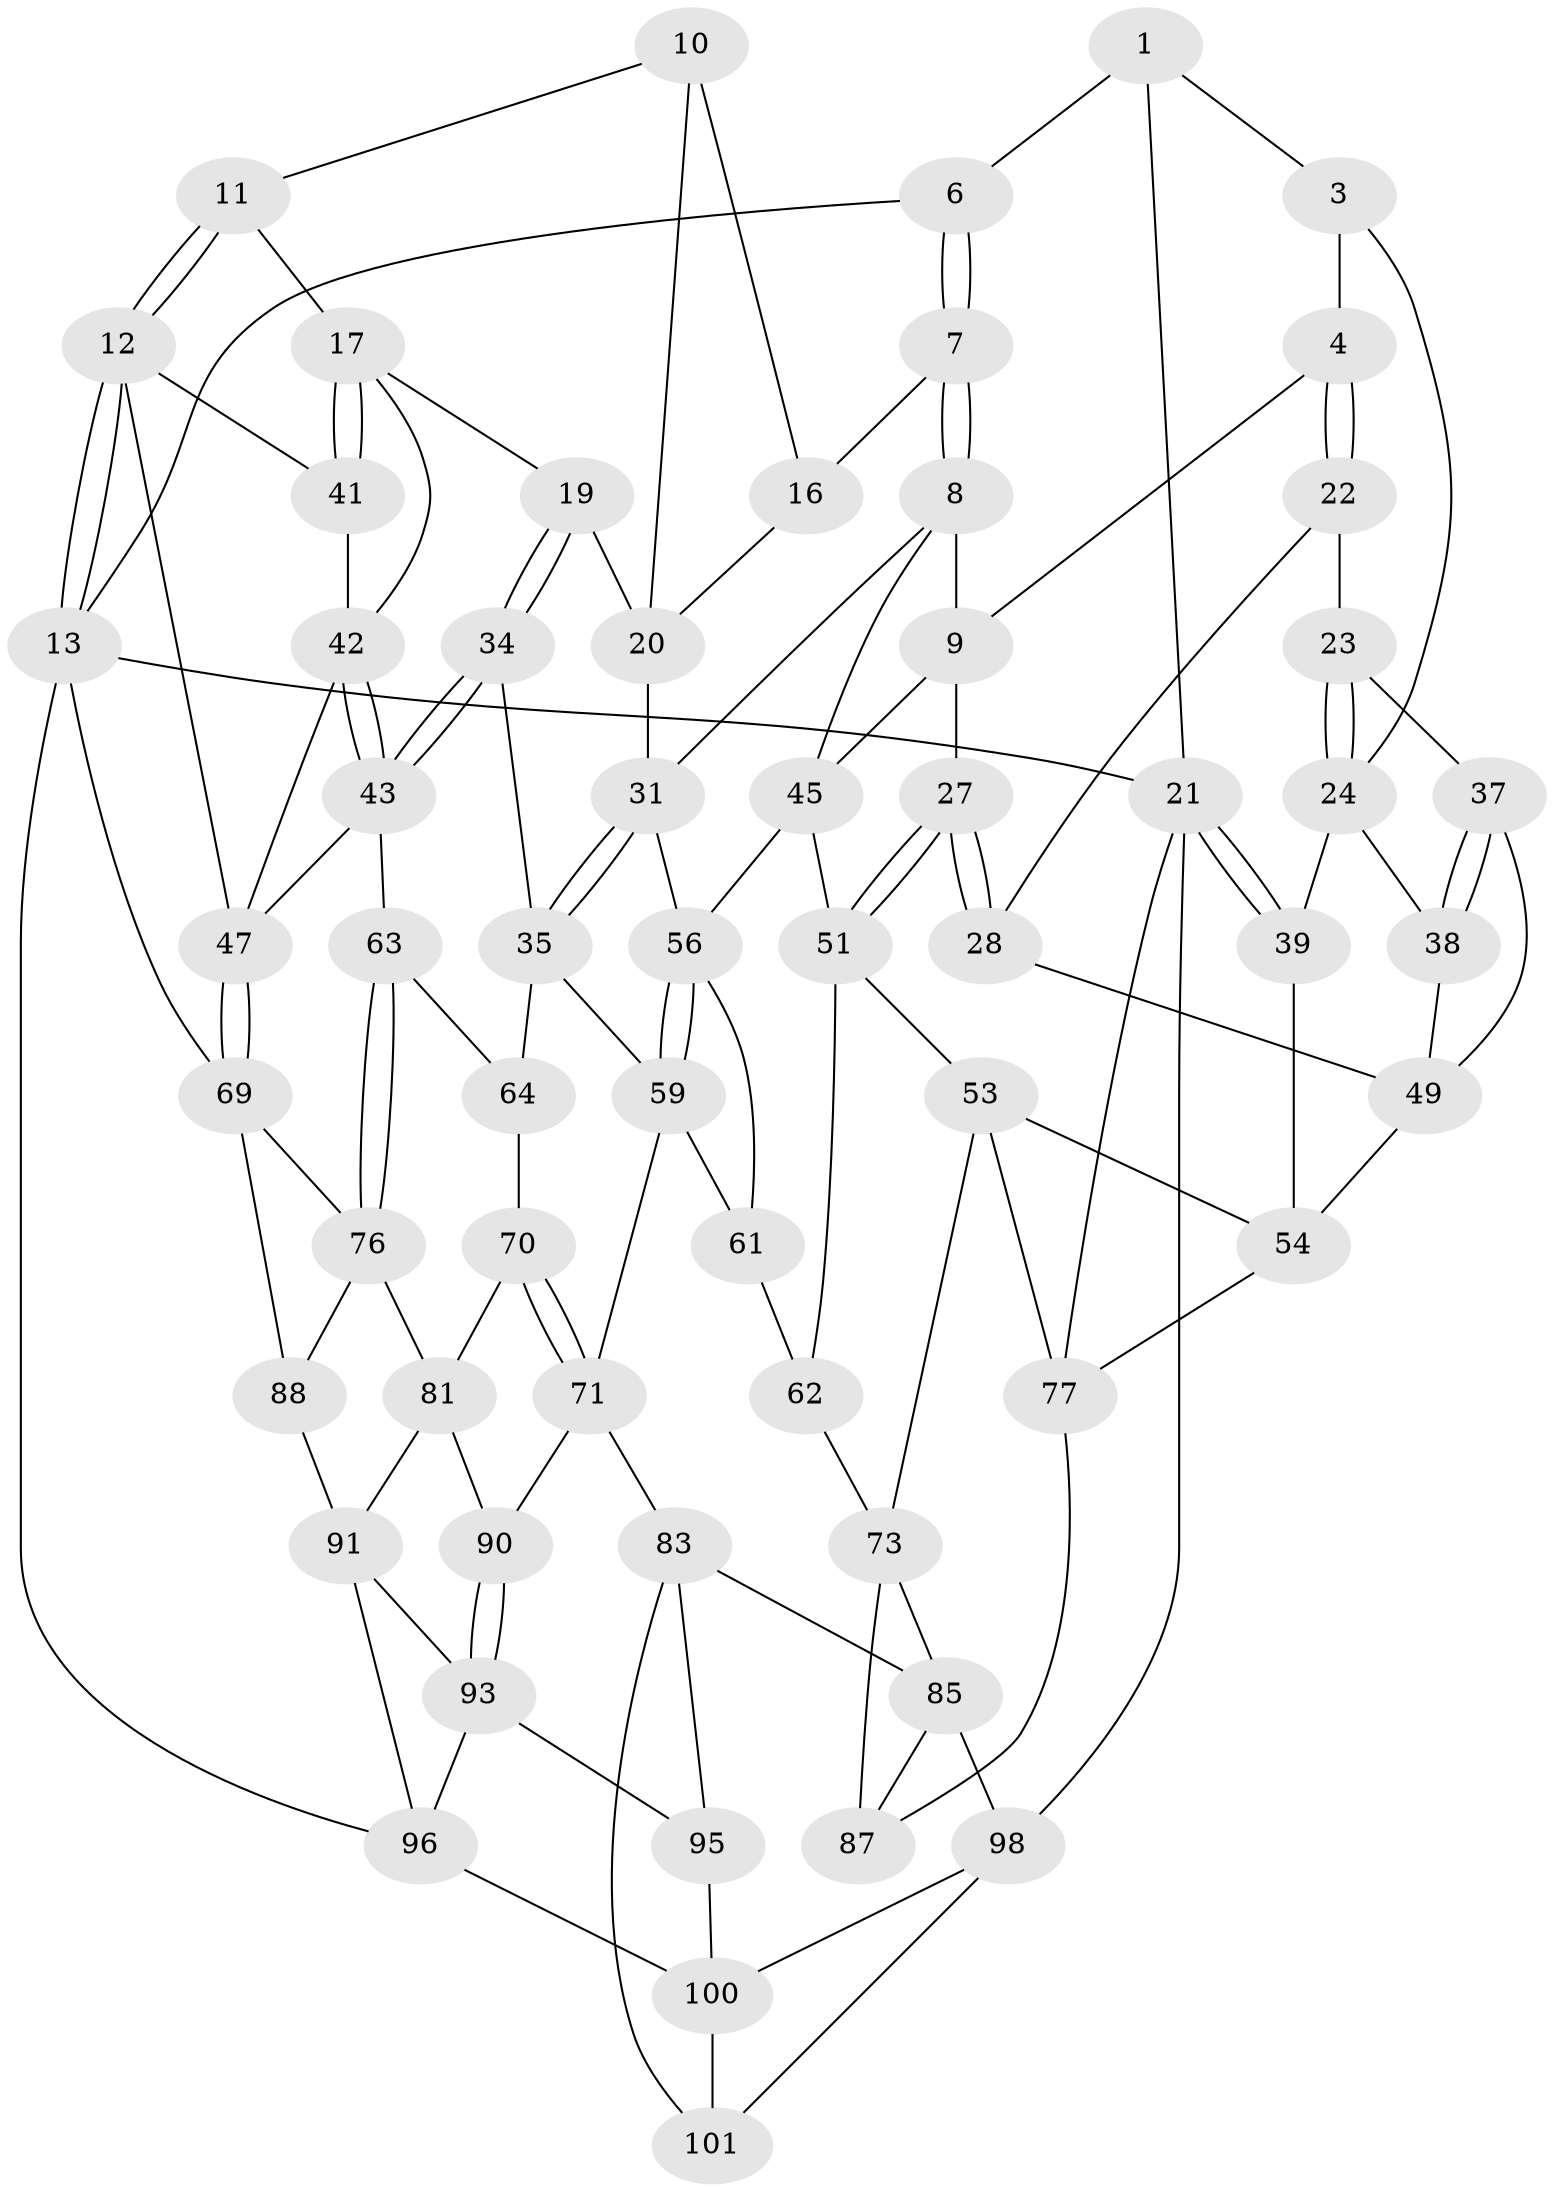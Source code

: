 // original degree distribution, {3: 0.028846153846153848, 5: 0.5480769230769231, 4: 0.21153846153846154, 6: 0.21153846153846154}
// Generated by graph-tools (version 1.1) at 2025/42/03/06/25 10:42:26]
// undirected, 61 vertices, 129 edges
graph export_dot {
graph [start="1"]
  node [color=gray90,style=filled];
  1 [pos="+0.2672375151562865+0",super="+2"];
  3 [pos="+0.06610358697401626+0.10446278805336441"];
  4 [pos="+0.12207809834714883+0.10743717565706518",super="+5"];
  6 [pos="+0.5100844469228903+0",super="+14"];
  7 [pos="+0.4986731833074868+0.0592799131322555"];
  8 [pos="+0.40339934977056907+0.2327212115113695",super="+33"];
  9 [pos="+0.2917529094261965+0.22654032706253677",super="+26"];
  10 [pos="+0.796299292615518+0",super="+15"];
  11 [pos="+0.9486789548690961+0.06698017051344919"];
  12 [pos="+1+0.09312199421083572",super="+40"];
  13 [pos="+1+0",super="+68"];
  16 [pos="+0.6058378008438162+0.1785720984340242"];
  17 [pos="+0.9461104266006927+0.2191602076334815",super="+18"];
  19 [pos="+0.8221502800717084+0.17871283133013857"];
  20 [pos="+0.8110669960283432+0.16752833417810642",super="+30"];
  21 [pos="+0+0",super="+99"];
  22 [pos="+0.11834644570586275+0.16031667853950277",super="+29"];
  23 [pos="+0.011556587884945813+0.23322399626899565",super="+36"];
  24 [pos="+0+0.24192012922223025",super="+25"];
  27 [pos="+0.18905055291356612+0.28942680371349444"];
  28 [pos="+0.18805226939242137+0.28910306286932924"];
  31 [pos="+0.6528224836872254+0.3181460643221688",super="+32"];
  34 [pos="+0.7458059286917431+0.4183484682670495"];
  35 [pos="+0.7148116768155174+0.4123841492429278",super="+58"];
  37 [pos="+0.08880127072265849+0.33660071718411194"];
  38 [pos="+0.058274913163077174+0.361410913063058"];
  39 [pos="+0+0.21515944167007298"];
  41 [pos="+1+0.24287958762560904"];
  42 [pos="+0.85360193523829+0.34379539860249986",super="+44"];
  43 [pos="+0.7720482348474609+0.427816039961805",super="+55"];
  45 [pos="+0.41476356404519704+0.33648659961974875",super="+46"];
  47 [pos="+1+0.4603123693460075",super="+48"];
  49 [pos="+0.1854739027648731+0.2904087955709379",super="+50"];
  51 [pos="+0.21161332694508414+0.4865930106171774",super="+52"];
  53 [pos="+0.18956694694851597+0.5035591068079801",super="+74"];
  54 [pos="+0.06529328680400959+0.5104720562832052",super="+60"];
  56 [pos="+0.49470889684079505+0.49041231590872414",super="+57"];
  59 [pos="+0.49673663537989793+0.4940654631976477",super="+66"];
  61 [pos="+0.3015163305284826+0.4959112871097294",super="+67"];
  62 [pos="+0.22041431419570037+0.49186759382237943",super="+72"];
  63 [pos="+0.8305090330985846+0.5748839853310663"];
  64 [pos="+0.807269448662348+0.5864403336750282",super="+65"];
  69 [pos="+1+0.7243180925529785",super="+75"];
  70 [pos="+0.6048101599018457+0.7285524811124348",super="+79"];
  71 [pos="+0.6032305014856264+0.7300383464912762",super="+82"];
  73 [pos="+0.3524057662334148+0.6840530268045235",super="+86"];
  76 [pos="+0.8464057819437764+0.6041977139673943",super="+80"];
  77 [pos="+0.11560680829778348+0.7771819295982992",super="+78"];
  81 [pos="+0.805511610932129+0.7383772377445547",super="+89"];
  83 [pos="+0.5659017672400554+0.7991371152807126",super="+84"];
  85 [pos="+0.4417488015526981+0.8200361379482457",super="+97"];
  87 [pos="+0.17462593029276874+0.8243721814547532"];
  88 [pos="+0.9724108441207718+0.7921981807487033"];
  90 [pos="+0.7303098332892134+0.8542784898540766"];
  91 [pos="+0.9055253853617566+0.8633476085917011",super="+92"];
  93 [pos="+0.7518591494056388+0.92121239802997",super="+94"];
  95 [pos="+0.6024724882454179+0.8994040333161074"];
  96 [pos="+1+1",super="+103"];
  98 [pos="+0.2176155792605166+1",super="+102"];
  100 [pos="+0.5807369900868387+0.9779625226523695",super="+104"];
  101 [pos="+0.48771179090514377+0.9688312051705531"];
  1 -- 6;
  1 -- 3;
  1 -- 21;
  3 -- 4;
  3 -- 24;
  4 -- 22;
  4 -- 22;
  4 -- 9;
  6 -- 7;
  6 -- 7;
  6 -- 13;
  7 -- 8;
  7 -- 8;
  7 -- 16;
  8 -- 9;
  8 -- 45;
  8 -- 31;
  9 -- 27;
  9 -- 45;
  10 -- 11;
  10 -- 16;
  10 -- 20;
  11 -- 12;
  11 -- 12;
  11 -- 17;
  12 -- 13;
  12 -- 13;
  12 -- 41;
  12 -- 47;
  13 -- 21 [weight=2];
  13 -- 96;
  13 -- 69;
  16 -- 20;
  17 -- 41;
  17 -- 41;
  17 -- 42;
  17 -- 19;
  19 -- 20;
  19 -- 34;
  19 -- 34;
  20 -- 31;
  21 -- 39;
  21 -- 39;
  21 -- 98;
  21 -- 77;
  22 -- 23 [weight=2];
  22 -- 28;
  23 -- 24;
  23 -- 24;
  23 -- 37;
  24 -- 38;
  24 -- 39;
  27 -- 28;
  27 -- 28;
  27 -- 51;
  27 -- 51;
  28 -- 49;
  31 -- 35;
  31 -- 35;
  31 -- 56;
  34 -- 35;
  34 -- 43;
  34 -- 43;
  35 -- 64;
  35 -- 59;
  37 -- 38;
  37 -- 38;
  37 -- 49;
  38 -- 49;
  39 -- 54;
  41 -- 42;
  42 -- 43;
  42 -- 43;
  42 -- 47;
  43 -- 63;
  43 -- 47;
  45 -- 56;
  45 -- 51;
  47 -- 69;
  47 -- 69;
  49 -- 54;
  51 -- 53;
  51 -- 62;
  53 -- 54;
  53 -- 73;
  53 -- 77;
  54 -- 77;
  56 -- 59;
  56 -- 59;
  56 -- 61;
  59 -- 61;
  59 -- 71;
  61 -- 62 [weight=2];
  62 -- 73;
  63 -- 64;
  63 -- 76;
  63 -- 76;
  64 -- 70 [weight=2];
  69 -- 88;
  69 -- 76;
  70 -- 71;
  70 -- 71;
  70 -- 81;
  71 -- 90;
  71 -- 83;
  73 -- 85;
  73 -- 87;
  76 -- 88;
  76 -- 81;
  77 -- 87;
  81 -- 90;
  81 -- 91;
  83 -- 95;
  83 -- 85;
  83 -- 101;
  85 -- 98;
  85 -- 87;
  88 -- 91;
  90 -- 93;
  90 -- 93;
  91 -- 96;
  91 -- 93;
  93 -- 95;
  93 -- 96;
  95 -- 100;
  96 -- 100;
  98 -- 101;
  98 -- 100;
  100 -- 101;
}
